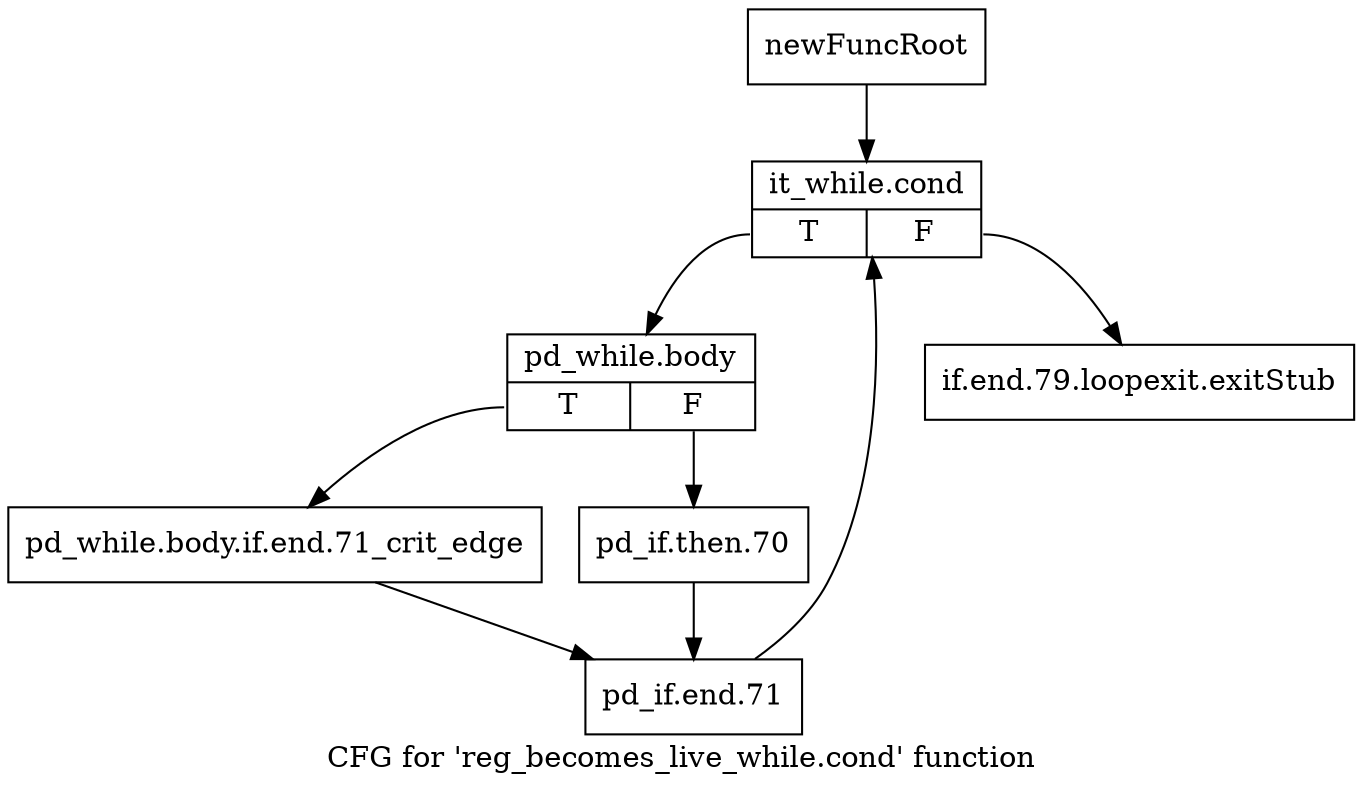 digraph "CFG for 'reg_becomes_live_while.cond' function" {
	label="CFG for 'reg_becomes_live_while.cond' function";

	Node0xb262070 [shape=record,label="{newFuncRoot}"];
	Node0xb262070 -> Node0xb262110;
	Node0xb2620c0 [shape=record,label="{if.end.79.loopexit.exitStub}"];
	Node0xb262110 [shape=record,label="{it_while.cond|{<s0>T|<s1>F}}"];
	Node0xb262110:s0 -> Node0xb262160;
	Node0xb262110:s1 -> Node0xb2620c0;
	Node0xb262160 [shape=record,label="{pd_while.body|{<s0>T|<s1>F}}"];
	Node0xb262160:s0 -> Node0xb262200;
	Node0xb262160:s1 -> Node0xb2621b0;
	Node0xb2621b0 [shape=record,label="{pd_if.then.70}"];
	Node0xb2621b0 -> Node0xb262250;
	Node0xb262200 [shape=record,label="{pd_while.body.if.end.71_crit_edge}"];
	Node0xb262200 -> Node0xb262250;
	Node0xb262250 [shape=record,label="{pd_if.end.71}"];
	Node0xb262250 -> Node0xb262110;
}
